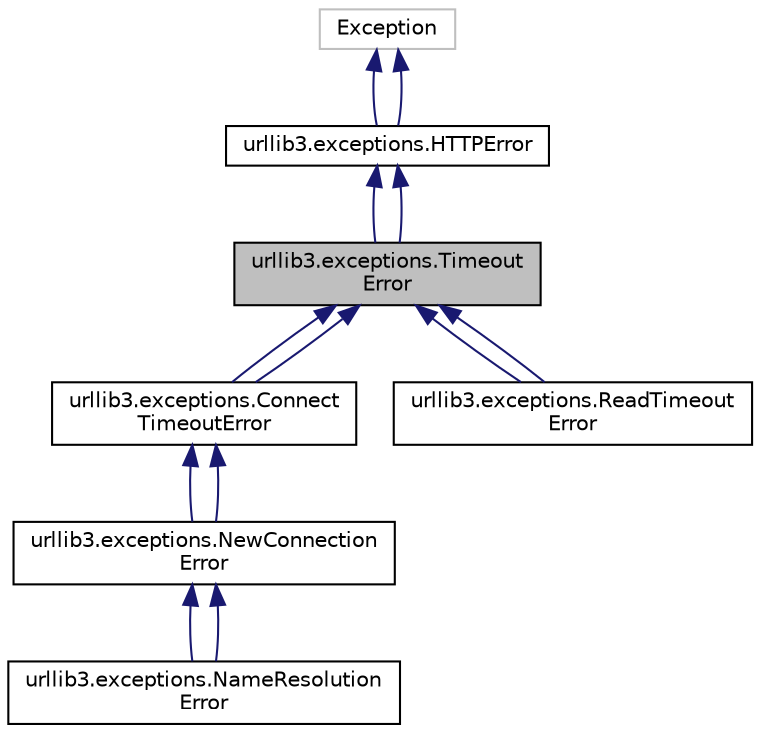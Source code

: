 digraph "urllib3.exceptions.TimeoutError"
{
 // LATEX_PDF_SIZE
  edge [fontname="Helvetica",fontsize="10",labelfontname="Helvetica",labelfontsize="10"];
  node [fontname="Helvetica",fontsize="10",shape=record];
  Node1 [label="urllib3.exceptions.Timeout\lError",height=0.2,width=0.4,color="black", fillcolor="grey75", style="filled", fontcolor="black",tooltip=" "];
  Node2 -> Node1 [dir="back",color="midnightblue",fontsize="10",style="solid",fontname="Helvetica"];
  Node2 [label="urllib3.exceptions.HTTPError",height=0.2,width=0.4,color="black", fillcolor="white", style="filled",URL="$classurllib3_1_1exceptions_1_1HTTPError.html",tooltip=" "];
  Node3 -> Node2 [dir="back",color="midnightblue",fontsize="10",style="solid",fontname="Helvetica"];
  Node3 [label="Exception",height=0.2,width=0.4,color="grey75", fillcolor="white", style="filled",tooltip=" "];
  Node3 -> Node2 [dir="back",color="midnightblue",fontsize="10",style="solid",fontname="Helvetica"];
  Node2 -> Node1 [dir="back",color="midnightblue",fontsize="10",style="solid",fontname="Helvetica"];
  Node1 -> Node4 [dir="back",color="midnightblue",fontsize="10",style="solid",fontname="Helvetica"];
  Node4 [label="urllib3.exceptions.Connect\lTimeoutError",height=0.2,width=0.4,color="black", fillcolor="white", style="filled",URL="$classurllib3_1_1exceptions_1_1ConnectTimeoutError.html",tooltip=" "];
  Node4 -> Node5 [dir="back",color="midnightblue",fontsize="10",style="solid",fontname="Helvetica"];
  Node5 [label="urllib3.exceptions.NewConnection\lError",height=0.2,width=0.4,color="black", fillcolor="white", style="filled",URL="$classurllib3_1_1exceptions_1_1NewConnectionError.html",tooltip=" "];
  Node5 -> Node6 [dir="back",color="midnightblue",fontsize="10",style="solid",fontname="Helvetica"];
  Node6 [label="urllib3.exceptions.NameResolution\lError",height=0.2,width=0.4,color="black", fillcolor="white", style="filled",URL="$classurllib3_1_1exceptions_1_1NameResolutionError.html",tooltip=" "];
  Node5 -> Node6 [dir="back",color="midnightblue",fontsize="10",style="solid",fontname="Helvetica"];
  Node4 -> Node5 [dir="back",color="midnightblue",fontsize="10",style="solid",fontname="Helvetica"];
  Node1 -> Node4 [dir="back",color="midnightblue",fontsize="10",style="solid",fontname="Helvetica"];
  Node1 -> Node7 [dir="back",color="midnightblue",fontsize="10",style="solid",fontname="Helvetica"];
  Node7 [label="urllib3.exceptions.ReadTimeout\lError",height=0.2,width=0.4,color="black", fillcolor="white", style="filled",URL="$classurllib3_1_1exceptions_1_1ReadTimeoutError.html",tooltip=" "];
  Node1 -> Node7 [dir="back",color="midnightblue",fontsize="10",style="solid",fontname="Helvetica"];
}

